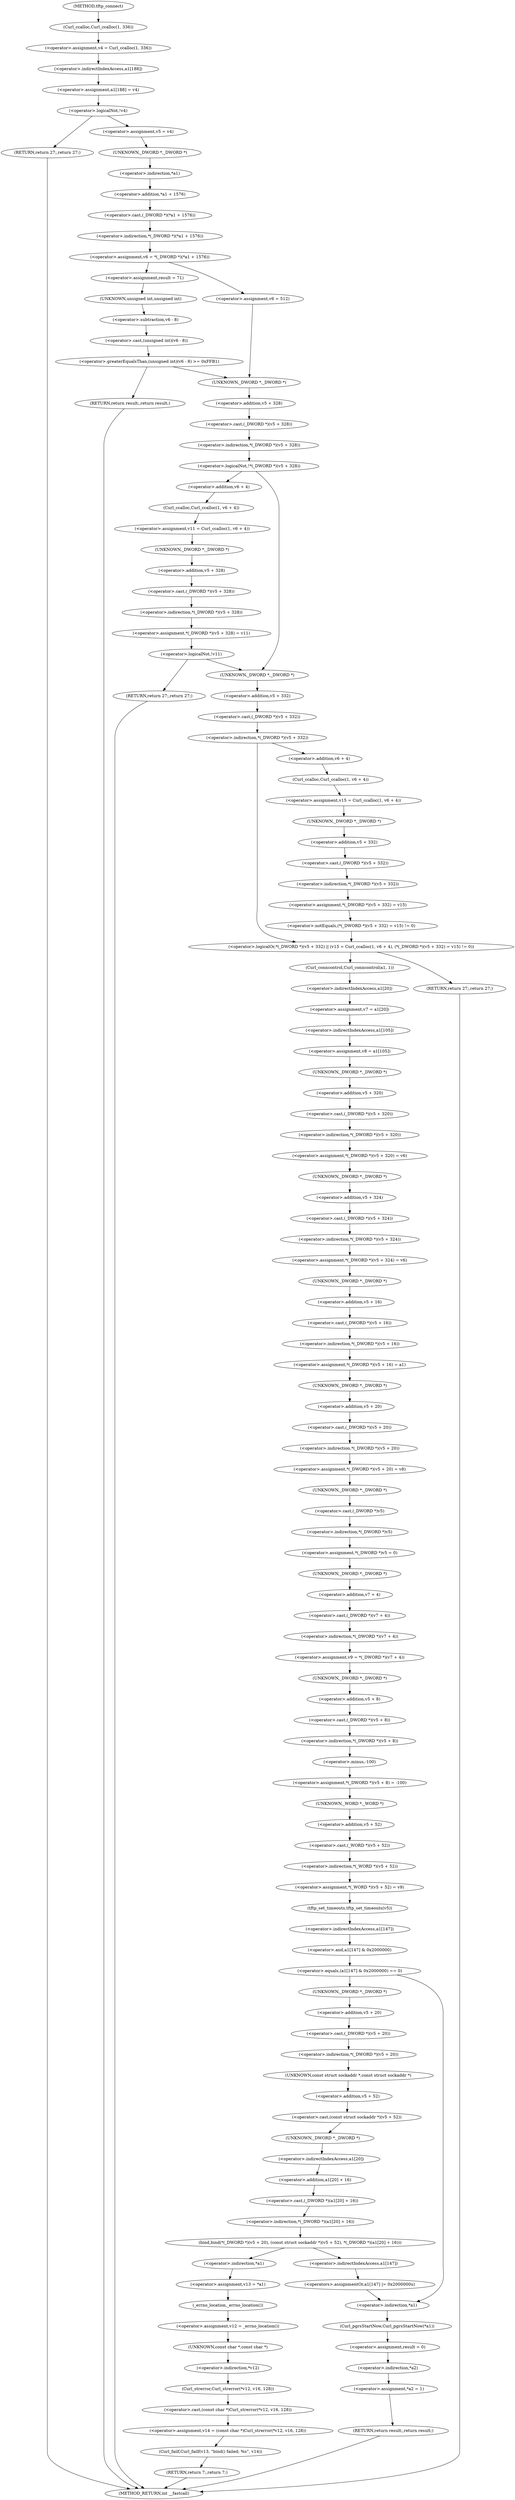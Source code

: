 digraph tftp_connect {  
"1000131" [label = "(<operator>.assignment,v4 = Curl_ccalloc(1, 336))" ]
"1000133" [label = "(Curl_ccalloc,Curl_ccalloc(1, 336))" ]
"1000136" [label = "(<operator>.assignment,a1[188] = v4)" ]
"1000137" [label = "(<operator>.indirectIndexAccess,a1[188])" ]
"1000142" [label = "(<operator>.logicalNot,!v4)" ]
"1000144" [label = "(RETURN,return 27;,return 27;)" ]
"1000146" [label = "(<operator>.assignment,v5 = v4)" ]
"1000149" [label = "(<operator>.assignment,v6 = *(_DWORD *)(*a1 + 1576))" ]
"1000151" [label = "(<operator>.indirection,*(_DWORD *)(*a1 + 1576))" ]
"1000152" [label = "(<operator>.cast,(_DWORD *)(*a1 + 1576))" ]
"1000153" [label = "(UNKNOWN,_DWORD *,_DWORD *)" ]
"1000154" [label = "(<operator>.addition,*a1 + 1576)" ]
"1000155" [label = "(<operator>.indirection,*a1)" ]
"1000161" [label = "(<operator>.assignment,result = 71)" ]
"1000165" [label = "(<operator>.greaterEqualsThan,(unsigned int)(v6 - 8) >= 0xFFB1)" ]
"1000166" [label = "(<operator>.cast,(unsigned int)(v6 - 8))" ]
"1000167" [label = "(UNKNOWN,unsigned int,unsigned int)" ]
"1000168" [label = "(<operator>.subtraction,v6 - 8)" ]
"1000172" [label = "(RETURN,return result;,return result;)" ]
"1000176" [label = "(<operator>.assignment,v6 = 512)" ]
"1000180" [label = "(<operator>.logicalNot,!*(_DWORD *)(v5 + 328))" ]
"1000181" [label = "(<operator>.indirection,*(_DWORD *)(v5 + 328))" ]
"1000182" [label = "(<operator>.cast,(_DWORD *)(v5 + 328))" ]
"1000183" [label = "(UNKNOWN,_DWORD *,_DWORD *)" ]
"1000184" [label = "(<operator>.addition,v5 + 328)" ]
"1000188" [label = "(<operator>.assignment,v11 = Curl_ccalloc(1, v6 + 4))" ]
"1000190" [label = "(Curl_ccalloc,Curl_ccalloc(1, v6 + 4))" ]
"1000192" [label = "(<operator>.addition,v6 + 4)" ]
"1000195" [label = "(<operator>.assignment,*(_DWORD *)(v5 + 328) = v11)" ]
"1000196" [label = "(<operator>.indirection,*(_DWORD *)(v5 + 328))" ]
"1000197" [label = "(<operator>.cast,(_DWORD *)(v5 + 328))" ]
"1000198" [label = "(UNKNOWN,_DWORD *,_DWORD *)" ]
"1000199" [label = "(<operator>.addition,v5 + 328)" ]
"1000204" [label = "(<operator>.logicalNot,!v11)" ]
"1000206" [label = "(RETURN,return 27;,return 27;)" ]
"1000209" [label = "(<operator>.logicalOr,*(_DWORD *)(v5 + 332) || (v15 = Curl_ccalloc(1, v6 + 4), (*(_DWORD *)(v5 + 332) = v15) != 0))" ]
"1000210" [label = "(<operator>.indirection,*(_DWORD *)(v5 + 332))" ]
"1000211" [label = "(<operator>.cast,(_DWORD *)(v5 + 332))" ]
"1000212" [label = "(UNKNOWN,_DWORD *,_DWORD *)" ]
"1000213" [label = "(<operator>.addition,v5 + 332)" ]
"1000217" [label = "(<operator>.assignment,v15 = Curl_ccalloc(1, v6 + 4))" ]
"1000219" [label = "(Curl_ccalloc,Curl_ccalloc(1, v6 + 4))" ]
"1000221" [label = "(<operator>.addition,v6 + 4)" ]
"1000224" [label = "(<operator>.notEquals,(*(_DWORD *)(v5 + 332) = v15) != 0)" ]
"1000225" [label = "(<operator>.assignment,*(_DWORD *)(v5 + 332) = v15)" ]
"1000226" [label = "(<operator>.indirection,*(_DWORD *)(v5 + 332))" ]
"1000227" [label = "(<operator>.cast,(_DWORD *)(v5 + 332))" ]
"1000228" [label = "(UNKNOWN,_DWORD *,_DWORD *)" ]
"1000229" [label = "(<operator>.addition,v5 + 332)" ]
"1000235" [label = "(Curl_conncontrol,Curl_conncontrol(a1, 1))" ]
"1000238" [label = "(<operator>.assignment,v7 = a1[20])" ]
"1000240" [label = "(<operator>.indirectIndexAccess,a1[20])" ]
"1000243" [label = "(<operator>.assignment,v8 = a1[105])" ]
"1000245" [label = "(<operator>.indirectIndexAccess,a1[105])" ]
"1000248" [label = "(<operator>.assignment,*(_DWORD *)(v5 + 320) = v6)" ]
"1000249" [label = "(<operator>.indirection,*(_DWORD *)(v5 + 320))" ]
"1000250" [label = "(<operator>.cast,(_DWORD *)(v5 + 320))" ]
"1000251" [label = "(UNKNOWN,_DWORD *,_DWORD *)" ]
"1000252" [label = "(<operator>.addition,v5 + 320)" ]
"1000256" [label = "(<operator>.assignment,*(_DWORD *)(v5 + 324) = v6)" ]
"1000257" [label = "(<operator>.indirection,*(_DWORD *)(v5 + 324))" ]
"1000258" [label = "(<operator>.cast,(_DWORD *)(v5 + 324))" ]
"1000259" [label = "(UNKNOWN,_DWORD *,_DWORD *)" ]
"1000260" [label = "(<operator>.addition,v5 + 324)" ]
"1000264" [label = "(<operator>.assignment,*(_DWORD *)(v5 + 16) = a1)" ]
"1000265" [label = "(<operator>.indirection,*(_DWORD *)(v5 + 16))" ]
"1000266" [label = "(<operator>.cast,(_DWORD *)(v5 + 16))" ]
"1000267" [label = "(UNKNOWN,_DWORD *,_DWORD *)" ]
"1000268" [label = "(<operator>.addition,v5 + 16)" ]
"1000272" [label = "(<operator>.assignment,*(_DWORD *)(v5 + 20) = v8)" ]
"1000273" [label = "(<operator>.indirection,*(_DWORD *)(v5 + 20))" ]
"1000274" [label = "(<operator>.cast,(_DWORD *)(v5 + 20))" ]
"1000275" [label = "(UNKNOWN,_DWORD *,_DWORD *)" ]
"1000276" [label = "(<operator>.addition,v5 + 20)" ]
"1000280" [label = "(<operator>.assignment,*(_DWORD *)v5 = 0)" ]
"1000281" [label = "(<operator>.indirection,*(_DWORD *)v5)" ]
"1000282" [label = "(<operator>.cast,(_DWORD *)v5)" ]
"1000283" [label = "(UNKNOWN,_DWORD *,_DWORD *)" ]
"1000286" [label = "(<operator>.assignment,v9 = *(_DWORD *)(v7 + 4))" ]
"1000288" [label = "(<operator>.indirection,*(_DWORD *)(v7 + 4))" ]
"1000289" [label = "(<operator>.cast,(_DWORD *)(v7 + 4))" ]
"1000290" [label = "(UNKNOWN,_DWORD *,_DWORD *)" ]
"1000291" [label = "(<operator>.addition,v7 + 4)" ]
"1000294" [label = "(<operator>.assignment,*(_DWORD *)(v5 + 8) = -100)" ]
"1000295" [label = "(<operator>.indirection,*(_DWORD *)(v5 + 8))" ]
"1000296" [label = "(<operator>.cast,(_DWORD *)(v5 + 8))" ]
"1000297" [label = "(UNKNOWN,_DWORD *,_DWORD *)" ]
"1000298" [label = "(<operator>.addition,v5 + 8)" ]
"1000301" [label = "(<operator>.minus,-100)" ]
"1000303" [label = "(<operator>.assignment,*(_WORD *)(v5 + 52) = v9)" ]
"1000304" [label = "(<operator>.indirection,*(_WORD *)(v5 + 52))" ]
"1000305" [label = "(<operator>.cast,(_WORD *)(v5 + 52))" ]
"1000306" [label = "(UNKNOWN,_WORD *,_WORD *)" ]
"1000307" [label = "(<operator>.addition,v5 + 52)" ]
"1000311" [label = "(tftp_set_timeouts,tftp_set_timeouts(v5))" ]
"1000314" [label = "(<operator>.equals,(a1[147] & 0x2000000) == 0)" ]
"1000315" [label = "(<operator>.and,a1[147] & 0x2000000)" ]
"1000316" [label = "(<operator>.indirectIndexAccess,a1[147])" ]
"1000323" [label = "(bind,bind(*(_DWORD *)(v5 + 20), (const struct sockaddr *)(v5 + 52), *(_DWORD *)(a1[20] + 16)))" ]
"1000324" [label = "(<operator>.indirection,*(_DWORD *)(v5 + 20))" ]
"1000325" [label = "(<operator>.cast,(_DWORD *)(v5 + 20))" ]
"1000326" [label = "(UNKNOWN,_DWORD *,_DWORD *)" ]
"1000327" [label = "(<operator>.addition,v5 + 20)" ]
"1000330" [label = "(<operator>.cast,(const struct sockaddr *)(v5 + 52))" ]
"1000331" [label = "(UNKNOWN,const struct sockaddr *,const struct sockaddr *)" ]
"1000332" [label = "(<operator>.addition,v5 + 52)" ]
"1000335" [label = "(<operator>.indirection,*(_DWORD *)(a1[20] + 16))" ]
"1000336" [label = "(<operator>.cast,(_DWORD *)(a1[20] + 16))" ]
"1000337" [label = "(UNKNOWN,_DWORD *,_DWORD *)" ]
"1000338" [label = "(<operator>.addition,a1[20] + 16)" ]
"1000339" [label = "(<operator>.indirectIndexAccess,a1[20])" ]
"1000344" [label = "(<operator>.assignment,v13 = *a1)" ]
"1000346" [label = "(<operator>.indirection,*a1)" ]
"1000348" [label = "(<operator>.assignment,v12 = _errno_location())" ]
"1000350" [label = "(_errno_location,_errno_location())" ]
"1000351" [label = "(<operator>.assignment,v14 = (const char *)Curl_strerror(*v12, v16, 128))" ]
"1000353" [label = "(<operator>.cast,(const char *)Curl_strerror(*v12, v16, 128))" ]
"1000354" [label = "(UNKNOWN,const char *,const char *)" ]
"1000355" [label = "(Curl_strerror,Curl_strerror(*v12, v16, 128))" ]
"1000356" [label = "(<operator>.indirection,*v12)" ]
"1000360" [label = "(Curl_failf,Curl_failf(v13, \"bind() failed; %s\", v14))" ]
"1000364" [label = "(RETURN,return 7;,return 7;)" ]
"1000366" [label = "(<operators>.assignmentOr,a1[147] |= 0x2000000u)" ]
"1000367" [label = "(<operator>.indirectIndexAccess,a1[147])" ]
"1000371" [label = "(Curl_pgrsStartNow,Curl_pgrsStartNow(*a1))" ]
"1000372" [label = "(<operator>.indirection,*a1)" ]
"1000374" [label = "(<operator>.assignment,result = 0)" ]
"1000377" [label = "(<operator>.assignment,*a2 = 1)" ]
"1000378" [label = "(<operator>.indirection,*a2)" ]
"1000381" [label = "(RETURN,return result;,return result;)" ]
"1000383" [label = "(RETURN,return 27;,return 27;)" ]
"1000114" [label = "(METHOD,tftp_connect)" ]
"1000385" [label = "(METHOD_RETURN,int __fastcall)" ]
  "1000131" -> "1000137" 
  "1000133" -> "1000131" 
  "1000136" -> "1000142" 
  "1000137" -> "1000136" 
  "1000142" -> "1000144" 
  "1000142" -> "1000146" 
  "1000144" -> "1000385" 
  "1000146" -> "1000153" 
  "1000149" -> "1000161" 
  "1000149" -> "1000176" 
  "1000151" -> "1000149" 
  "1000152" -> "1000151" 
  "1000153" -> "1000155" 
  "1000154" -> "1000152" 
  "1000155" -> "1000154" 
  "1000161" -> "1000167" 
  "1000165" -> "1000183" 
  "1000165" -> "1000172" 
  "1000166" -> "1000165" 
  "1000167" -> "1000168" 
  "1000168" -> "1000166" 
  "1000172" -> "1000385" 
  "1000176" -> "1000183" 
  "1000180" -> "1000212" 
  "1000180" -> "1000192" 
  "1000181" -> "1000180" 
  "1000182" -> "1000181" 
  "1000183" -> "1000184" 
  "1000184" -> "1000182" 
  "1000188" -> "1000198" 
  "1000190" -> "1000188" 
  "1000192" -> "1000190" 
  "1000195" -> "1000204" 
  "1000196" -> "1000195" 
  "1000197" -> "1000196" 
  "1000198" -> "1000199" 
  "1000199" -> "1000197" 
  "1000204" -> "1000212" 
  "1000204" -> "1000206" 
  "1000206" -> "1000385" 
  "1000209" -> "1000235" 
  "1000209" -> "1000383" 
  "1000210" -> "1000209" 
  "1000210" -> "1000221" 
  "1000211" -> "1000210" 
  "1000212" -> "1000213" 
  "1000213" -> "1000211" 
  "1000217" -> "1000228" 
  "1000219" -> "1000217" 
  "1000221" -> "1000219" 
  "1000224" -> "1000209" 
  "1000225" -> "1000224" 
  "1000226" -> "1000225" 
  "1000227" -> "1000226" 
  "1000228" -> "1000229" 
  "1000229" -> "1000227" 
  "1000235" -> "1000240" 
  "1000238" -> "1000245" 
  "1000240" -> "1000238" 
  "1000243" -> "1000251" 
  "1000245" -> "1000243" 
  "1000248" -> "1000259" 
  "1000249" -> "1000248" 
  "1000250" -> "1000249" 
  "1000251" -> "1000252" 
  "1000252" -> "1000250" 
  "1000256" -> "1000267" 
  "1000257" -> "1000256" 
  "1000258" -> "1000257" 
  "1000259" -> "1000260" 
  "1000260" -> "1000258" 
  "1000264" -> "1000275" 
  "1000265" -> "1000264" 
  "1000266" -> "1000265" 
  "1000267" -> "1000268" 
  "1000268" -> "1000266" 
  "1000272" -> "1000283" 
  "1000273" -> "1000272" 
  "1000274" -> "1000273" 
  "1000275" -> "1000276" 
  "1000276" -> "1000274" 
  "1000280" -> "1000290" 
  "1000281" -> "1000280" 
  "1000282" -> "1000281" 
  "1000283" -> "1000282" 
  "1000286" -> "1000297" 
  "1000288" -> "1000286" 
  "1000289" -> "1000288" 
  "1000290" -> "1000291" 
  "1000291" -> "1000289" 
  "1000294" -> "1000306" 
  "1000295" -> "1000301" 
  "1000296" -> "1000295" 
  "1000297" -> "1000298" 
  "1000298" -> "1000296" 
  "1000301" -> "1000294" 
  "1000303" -> "1000311" 
  "1000304" -> "1000303" 
  "1000305" -> "1000304" 
  "1000306" -> "1000307" 
  "1000307" -> "1000305" 
  "1000311" -> "1000316" 
  "1000314" -> "1000326" 
  "1000314" -> "1000372" 
  "1000315" -> "1000314" 
  "1000316" -> "1000315" 
  "1000323" -> "1000346" 
  "1000323" -> "1000367" 
  "1000324" -> "1000331" 
  "1000325" -> "1000324" 
  "1000326" -> "1000327" 
  "1000327" -> "1000325" 
  "1000330" -> "1000337" 
  "1000331" -> "1000332" 
  "1000332" -> "1000330" 
  "1000335" -> "1000323" 
  "1000336" -> "1000335" 
  "1000337" -> "1000339" 
  "1000338" -> "1000336" 
  "1000339" -> "1000338" 
  "1000344" -> "1000350" 
  "1000346" -> "1000344" 
  "1000348" -> "1000354" 
  "1000350" -> "1000348" 
  "1000351" -> "1000360" 
  "1000353" -> "1000351" 
  "1000354" -> "1000356" 
  "1000355" -> "1000353" 
  "1000356" -> "1000355" 
  "1000360" -> "1000364" 
  "1000364" -> "1000385" 
  "1000366" -> "1000372" 
  "1000367" -> "1000366" 
  "1000371" -> "1000374" 
  "1000372" -> "1000371" 
  "1000374" -> "1000378" 
  "1000377" -> "1000381" 
  "1000378" -> "1000377" 
  "1000381" -> "1000385" 
  "1000383" -> "1000385" 
  "1000114" -> "1000133" 
}
